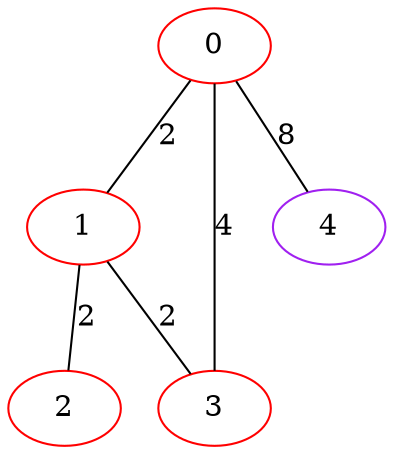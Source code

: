graph "" {
0 [color=red, weight=1];
1 [color=red, weight=1];
2 [color=red, weight=1];
3 [color=red, weight=1];
4 [color=purple, weight=4];
0 -- 1  [key=0, label=2];
0 -- 3  [key=0, label=4];
0 -- 4  [key=0, label=8];
1 -- 2  [key=0, label=2];
1 -- 3  [key=0, label=2];
}

